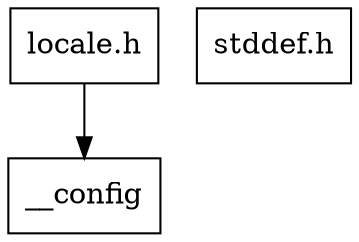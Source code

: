 digraph "dependencies" {
  header_1 [ shape="box", label="locale.h"];
  header_2 [ shape="box", label="__config"];
  header_12 [ shape="box", label="stddef.h"];
  header_1 -> header_2;
}